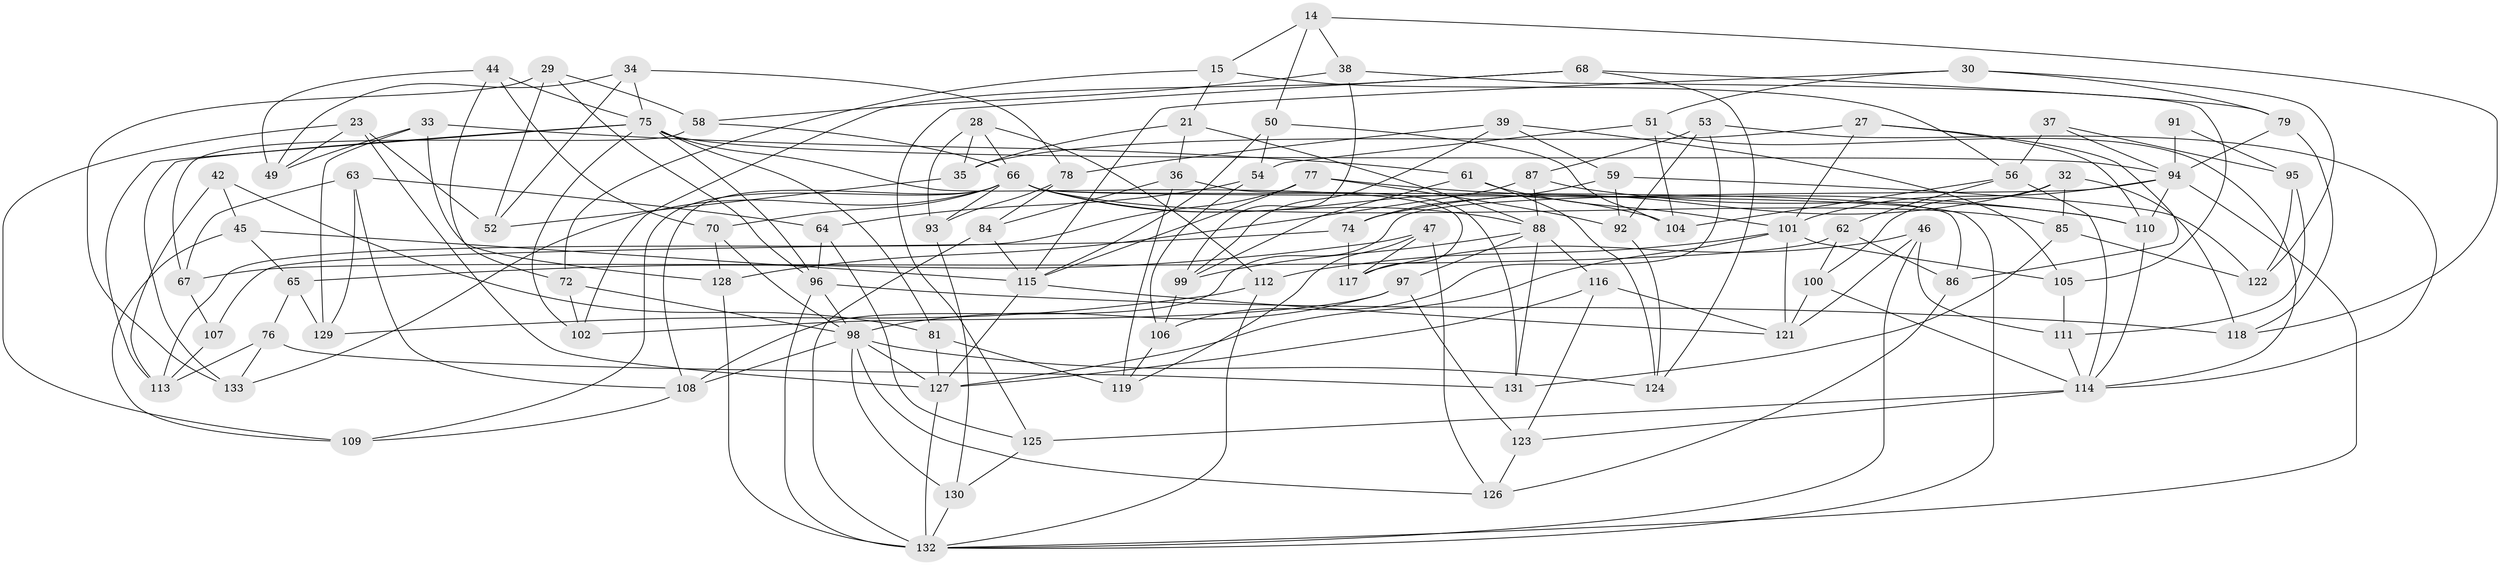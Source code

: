 // original degree distribution, {4: 1.0}
// Generated by graph-tools (version 1.1) at 2025/01/03/04/25 22:01:45]
// undirected, 93 vertices, 209 edges
graph export_dot {
graph [start="1"]
  node [color=gray90,style=filled];
  14;
  15;
  21;
  23;
  27;
  28;
  29;
  30;
  32;
  33;
  34;
  35;
  36;
  37;
  38;
  39;
  42;
  44;
  45;
  46;
  47;
  49;
  50;
  51;
  52;
  53;
  54;
  56 [super="+12"];
  58;
  59;
  61;
  62;
  63;
  64;
  65;
  66 [super="+13+48"];
  67;
  68;
  70;
  72;
  74;
  75 [super="+69"];
  76;
  77;
  78;
  79;
  81 [super="+20"];
  84;
  85;
  86;
  87;
  88 [super="+5+26"];
  91;
  92;
  93;
  94 [super="+80+57"];
  95;
  96 [super="+6+43+90"];
  97;
  98 [super="+31+40"];
  99 [super="+55"];
  100;
  101 [super="+3+73"];
  102;
  104;
  105;
  106;
  107;
  108 [super="+71"];
  109;
  110 [super="+60"];
  111;
  112;
  113 [super="+41"];
  114 [super="+89"];
  115 [super="+25"];
  116;
  117;
  118;
  119;
  121 [super="+120"];
  122;
  123;
  124;
  125;
  126;
  127 [super="+82"];
  128;
  129;
  130;
  131;
  132 [super="+103"];
  133;
  14 -- 15;
  14 -- 118;
  14 -- 50;
  14 -- 38;
  15 -- 56;
  15 -- 72;
  15 -- 21;
  21 -- 35;
  21 -- 88;
  21 -- 36;
  23 -- 109;
  23 -- 52;
  23 -- 49;
  23 -- 127;
  27 -- 86;
  27 -- 35;
  27 -- 101;
  27 -- 110;
  28 -- 35;
  28 -- 93;
  28 -- 112;
  28 -- 66;
  29 -- 58;
  29 -- 52;
  29 -- 133;
  29 -- 96;
  30 -- 79;
  30 -- 51;
  30 -- 122;
  30 -- 115;
  32 -- 100;
  32 -- 85;
  32 -- 118;
  32 -- 74;
  33 -- 61;
  33 -- 129;
  33 -- 49;
  33 -- 128;
  34 -- 52;
  34 -- 78;
  34 -- 49;
  34 -- 75;
  35 -- 52;
  36 -- 119;
  36 -- 131;
  36 -- 84;
  37 -- 95;
  37 -- 56 [weight=2];
  37 -- 94;
  38 -- 58;
  38 -- 105;
  38 -- 99;
  39 -- 59;
  39 -- 105;
  39 -- 78;
  39 -- 99;
  42 -- 45;
  42 -- 81 [weight=2];
  42 -- 113;
  44 -- 70;
  44 -- 49;
  44 -- 72;
  44 -- 75;
  45 -- 109;
  45 -- 115;
  45 -- 65;
  46 -- 111;
  46 -- 121;
  46 -- 132;
  46 -- 117;
  47 -- 119;
  47 -- 126;
  47 -- 65;
  47 -- 117;
  50 -- 104;
  50 -- 54;
  50 -- 115;
  51 -- 104;
  51 -- 54;
  51 -- 114;
  53 -- 114;
  53 -- 92;
  53 -- 106;
  53 -- 87;
  54 -- 106;
  54 -- 64;
  56 -- 104;
  56 -- 62;
  56 -- 114;
  58 -- 67;
  58 -- 66;
  59 -- 74;
  59 -- 122;
  59 -- 92;
  61 -- 124;
  61 -- 99;
  61 -- 101;
  62 -- 100;
  62 -- 86;
  62 -- 67;
  63 -- 67;
  63 -- 64;
  63 -- 129;
  63 -- 108;
  64 -- 125;
  64 -- 96;
  65 -- 129;
  65 -- 76;
  66 -- 109;
  66 -- 132;
  66 -- 88;
  66 -- 70;
  66 -- 133;
  66 -- 104;
  66 -- 108;
  66 -- 85;
  66 -- 86;
  66 -- 93;
  67 -- 107;
  68 -- 102;
  68 -- 79;
  68 -- 124;
  68 -- 125;
  70 -- 128;
  70 -- 98;
  72 -- 98;
  72 -- 102;
  74 -- 117;
  74 -- 107;
  75 -- 117;
  75 -- 96 [weight=2];
  75 -- 133;
  75 -- 102;
  75 -- 113;
  75 -- 81;
  75 -- 94;
  76 -- 113;
  76 -- 133;
  76 -- 131;
  77 -- 92;
  77 -- 110;
  77 -- 113;
  77 -- 115;
  78 -- 84;
  78 -- 93;
  79 -- 118;
  79 -- 94;
  81 -- 127 [weight=2];
  81 -- 119;
  84 -- 115;
  84 -- 132;
  85 -- 131;
  85 -- 122;
  86 -- 126;
  87 -- 128;
  87 -- 88;
  87 -- 110;
  88 -- 99 [weight=2];
  88 -- 97;
  88 -- 131;
  88 -- 116;
  91 -- 94 [weight=3];
  91 -- 95;
  92 -- 124;
  93 -- 130;
  94 -- 101;
  94 -- 108;
  94 -- 110 [weight=2];
  94 -- 132 [weight=2];
  95 -- 122;
  95 -- 111;
  96 -- 98 [weight=3];
  96 -- 132 [weight=2];
  96 -- 118;
  97 -- 102;
  97 -- 123;
  97 -- 98;
  98 -- 108 [weight=2];
  98 -- 130;
  98 -- 124;
  98 -- 126;
  98 -- 127;
  99 -- 106;
  100 -- 114;
  100 -- 121;
  101 -- 105;
  101 -- 112;
  101 -- 121 [weight=2];
  101 -- 127;
  105 -- 111;
  106 -- 119;
  107 -- 113 [weight=2];
  108 -- 109;
  110 -- 114;
  111 -- 114;
  112 -- 129;
  112 -- 132;
  114 -- 123;
  114 -- 125;
  115 -- 127 [weight=2];
  115 -- 121;
  116 -- 123;
  116 -- 127;
  116 -- 121;
  123 -- 126;
  125 -- 130;
  127 -- 132 [weight=2];
  128 -- 132;
  130 -- 132;
}
